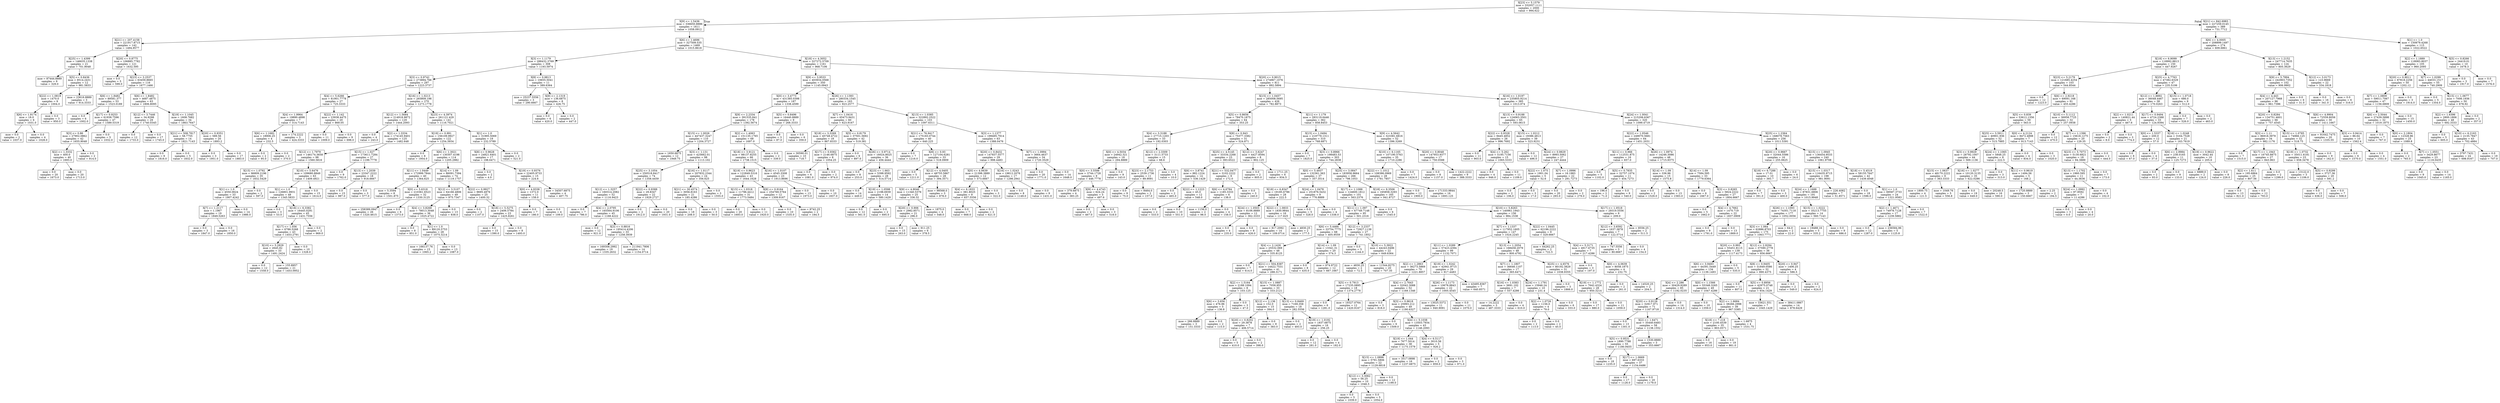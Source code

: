 digraph Tree {
node [shape=box] ;
0 [label="X[23] <= 5.1579\nmse = 332057.1111\nsamples = 2000\nvalue = 994.622"] ;
1 [label="X[9] <= 1.5436\nmse = 336650.8886\nsamples = 1611\nvalue = 1058.0912"] ;
0 -> 1 [labeldistance=2.5, labelangle=45, headlabel="True"] ;
2 [label="X[21] <= 207.4158\nmse = 221917.8715\nsamples = 142\nvalue = 1494.9577"] ;
1 -> 2 ;
3 [label="X[25] <= 1.4399\nmse = 146635.1338\nsamples = 21\nvalue = 701.9048"] ;
2 -> 3 ;
4 [label="mse = 87444.8889\nsamples = 9\nvalue = 329.0"] ;
3 -> 4 ;
5 [label="X[5] <= 0.8436\nmse = 8514.2431\nsamples = 12\nvalue = 981.5833"] ;
3 -> 5 ;
6 [label="X[22] <= 1.0819\nmse = 1470.0\nsamples = 9\nvalue = 1004.0"] ;
5 -> 6 ;
7 [label="X[6] <= 1.9174\nmse = 18.0\nsamples = 6\nvalue = 1031.0"] ;
6 -> 7 ;
8 [label="mse = 0.0\nsamples = 2\nvalue = 1037.0"] ;
7 -> 8 ;
9 [label="mse = 0.0\nsamples = 4\nvalue = 1028.0"] ;
7 -> 9 ;
10 [label="mse = 0.0\nsamples = 3\nvalue = 950.0"] ;
6 -> 10 ;
11 [label="mse = 23616.8889\nsamples = 3\nvalue = 914.3333"] ;
5 -> 11 ;
12 [label="X[20] <= 0.8775\nmse = 106885.7782\nsamples = 121\nvalue = 1632.595"] ;
2 -> 12 ;
13 [label="mse = 0.0\nsamples = 5\nvalue = 599.0"] ;
12 -> 13 ;
14 [label="X[23] <= 3.2537\nmse = 63459.8665\nsamples = 116\nvalue = 1677.1466"] ;
12 -> 14 ;
15 [label="X[6] <= 1.8482\nmse = 89581.377\nsamples = 53\nvalue = 1523.0189"] ;
14 -> 15 ;
16 [label="mse = 0.0\nsamples = 6\nvalue = 1002.0"] ;
15 -> 16 ;
17 [label="X[17] <= 0.9253\nmse = 61938.7596\nsamples = 47\nvalue = 1589.5319"] ;
15 -> 17 ;
18 [label="X[3] <= 0.86\nmse = 27902.0862\nsamples = 42\nvalue = 1655.9048"] ;
17 -> 18 ;
19 [label="X[2] <= 1.3332\nmse = 400.0\nsamples = 40\nvalue = 1693.0"] ;
18 -> 19 ;
20 [label="mse = 0.0\nsamples = 20\nvalue = 1673.0"] ;
19 -> 20 ;
21 [label="mse = 0.0\nsamples = 20\nvalue = 1713.0"] ;
19 -> 21 ;
22 [label="mse = 0.0\nsamples = 2\nvalue = 914.0"] ;
18 -> 22 ;
23 [label="mse = 0.0\nsamples = 5\nvalue = 1032.0"] ;
17 -> 23 ;
24 [label="X[6] <= 1.8482\nmse = 4687.4875\nsamples = 63\nvalue = 1806.8095"] ;
14 -> 24 ;
25 [label="X[12] <= 3.7446\nmse = 34.9298\nsamples = 29\nvalue = 1740.0345"] ;
24 -> 25 ;
26 [label="mse = 0.0\nsamples = 12\nvalue = 1733.0"] ;
25 -> 26 ;
27 [label="mse = 0.0\nsamples = 17\nvalue = 1745.0"] ;
25 -> 27 ;
28 [label="X[19] <= 1.1045\nmse = 1608.7682\nsamples = 34\nvalue = 1863.7647"] ;
24 -> 28 ;
29 [label="X[21] <= 508.7817\nmse = 58.7755\nsamples = 14\nvalue = 1821.7143"] ;
28 -> 29 ;
30 [label="mse = 0.0\nsamples = 9\nvalue = 1816.0"] ;
29 -> 30 ;
31 [label="mse = 0.0\nsamples = 5\nvalue = 1832.0"] ;
29 -> 31 ;
32 [label="X[20] <= 0.9351\nmse = 589.56\nsamples = 20\nvalue = 1893.2"] ;
28 -> 32 ;
33 [label="mse = 0.0\nsamples = 3\nvalue = 1951.0"] ;
32 -> 33 ;
34 [label="mse = 0.0\nsamples = 17\nvalue = 1883.0"] ;
32 -> 34 ;
35 [label="X[6] <= 1.4696\nmse = 327509.535\nsamples = 1469\nvalue = 1015.8618"] ;
1 -> 35 ;
36 [label="X[3] <= 1.1179\nmse = 288432.3769\nsamples = 308\nvalue = 1193.5974"] ;
35 -> 36 ;
37 [label="X[3] <= 0.9742\nmse = 273894.766\nsamples = 297\nvalue = 1223.3737"] ;
36 -> 37 ;
38 [label="X[4] <= 5.6266\nmse = 81901.7778\nsamples = 27\nvalue = 725.3333"] ;
37 -> 38 ;
39 [label="X[4] <= 1.9964\nmse = 19890.4898\nsamples = 7\nvalue = 314.7143"] ;
38 -> 39 ;
40 [label="X[6] <= 1.1682\nmse = 18906.25\nsamples = 4\nvalue = 232.5"] ;
39 -> 40 ;
41 [label="mse = 0.0\nsamples = 2\nvalue = 95.0"] ;
40 -> 41 ;
42 [label="mse = 0.0\nsamples = 2\nvalue = 370.0"] ;
40 -> 42 ;
43 [label="mse = 174.2222\nsamples = 3\nvalue = 424.3333"] ;
39 -> 43 ;
44 [label="X[22] <= 1.142\nmse = 23938.4475\nsamples = 20\nvalue = 869.05"] ;
38 -> 44 ;
45 [label="mse = 0.0\nsamples = 11\nvalue = 1009.0"] ;
44 -> 45 ;
46 [label="mse = 0.0\nsamples = 9\nvalue = 698.0"] ;
44 -> 46 ;
47 [label="X[16] <= 1.0213\nmse = 265809.198\nsamples = 270\nvalue = 1273.1778"] ;
37 -> 47 ;
48 [label="X[12] <= 1.5684\nmse = 214918.9872\nsamples = 129\nvalue = 1444.2093"] ;
47 -> 48 ;
49 [label="mse = 0.0\nsamples = 4\nvalue = 243.0"] ;
48 -> 49 ;
50 [label="X[2] <= 1.3334\nmse = 174145.9401\nsamples = 125\nvalue = 1482.648"] ;
48 -> 50 ;
51 [label="X[12] <= 1.7979\nmse = 146174.3658\nsamples = 98\nvalue = 1560.5816"] ;
50 -> 51 ;
52 [label="X[15] <= 1.0792\nmse = 96809.2196\nsamples = 35\nvalue = 1832.5429"] ;
51 -> 52 ;
53 [label="X[1] <= 1.0\nmse = 4550.0624\nsamples = 33\nvalue = 1907.4242"] ;
52 -> 53 ;
54 [label="X[7] <= 1.2117\nmse = 1.1967\nsamples = 19\nvalue = 1849.5263"] ;
53 -> 54 ;
55 [label="mse = 0.0\nsamples = 3\nvalue = 1847.0"] ;
54 -> 55 ;
56 [label="mse = 0.0\nsamples = 16\nvalue = 1850.0"] ;
54 -> 56 ;
57 [label="mse = 0.0\nsamples = 14\nvalue = 1986.0"] ;
53 -> 57 ;
58 [label="mse = 0.0\nsamples = 2\nvalue = 597.0"] ;
52 -> 58 ;
59 [label="X[10] <= 5.6476\nmse = 109680.8849\nsamples = 63\nvalue = 1409.4921"] ;
51 -> 59 ;
60 [label="X[1] <= 1.0\nmse = 126801.9931\nsamples = 48\nvalue = 1345.5833"] ;
59 -> 60 ;
61 [label="mse = 0.0\nsamples = 3\nvalue = 53.0"] ;
60 -> 61 ;
62 [label="X[18] <= 6.3382\nmse = 16445.0291\nsamples = 45\nvalue = 1431.7556"] ;
60 -> 62 ;
63 [label="X[17] <= 1.056\nmse = 6786.5268\nsamples = 43\nvalue = 1453.2791"] ;
62 -> 63 ;
64 [label="X[10] <= 5.2829\nmse = 2645.82\nsamples = 33\nvalue = 1491.2424"] ;
63 -> 64 ;
65 [label="mse = 0.0\nsamples = 12\nvalue = 1558.0"] ;
64 -> 65 ;
66 [label="mse = 155.8957\nsamples = 21\nvalue = 1453.0952"] ;
64 -> 66 ;
67 [label="mse = 0.0\nsamples = 10\nvalue = 1328.0"] ;
63 -> 67 ;
68 [label="mse = 0.0\nsamples = 2\nvalue = 969.0"] ;
62 -> 68 ;
69 [label="mse = 0.0\nsamples = 15\nvalue = 1614.0"] ;
59 -> 69 ;
70 [label="X[15] <= 1.027\nmse = 173611.7284\nsamples = 27\nvalue = 1199.7778"] ;
50 -> 70 ;
71 [label="mse = 0.0\nsamples = 9\nvalue = 1762.0"] ;
70 -> 71 ;
72 [label="X[13] <= 1.2039\nmse = 23347.2222\nsamples = 18\nvalue = 918.6667"] ;
70 -> 72 ;
73 [label="mse = 0.0\nsamples = 15\nvalue = 987.0"] ;
72 -> 73 ;
74 [label="mse = 0.0\nsamples = 3\nvalue = 577.0"] ;
72 -> 74 ;
75 [label="X[23] <= 4.3974\nmse = 261121.429\nsamples = 141\nvalue = 1116.7021"] ;
47 -> 75 ;
76 [label="X[19] <= 0.991\nmse = 156109.9927\nsamples = 122\nvalue = 1254.3934"] ;
75 -> 76 ;
77 [label="mse = 0.0\nsamples = 8\nvalue = 1954.0"] ;
76 -> 77 ;
78 [label="X[6] <= 1.3021\nmse = 130307.4198\nsamples = 114\nvalue = 1205.2982"] ;
76 -> 78 ;
79 [label="X[11] <= 1.0449\nmse = 172999.7844\nsamples = 40\nvalue = 1364.625"] ;
78 -> 79 ;
80 [label="mse = 5.3594\nsamples = 8\nvalue = 1501.875"] ;
79 -> 80 ;
81 [label="X[0] <= 5.6318\nmse = 210361.6523\nsamples = 32\nvalue = 1330.3125"] ;
79 -> 81 ;
82 [label="mse = 258389.0947\nsamples = 26\nvalue = 1320.4615"] ;
81 -> 82 ;
83 [label="mse = 0.0\nsamples = 6\nvalue = 1373.0"] ;
81 -> 83 ;
84 [label="X[14] <= 1.09\nmse = 86091.7394\nsamples = 74\nvalue = 1119.1757"] ;
78 -> 84 ;
85 [label="X[12] <= 3.5107\nmse = 64166.4806\nsamples = 49\nvalue = 975.7347"] ;
84 -> 85 ;
86 [label="X[4] <= 3.8268\nmse = 78013.3048\nsamples = 36\nvalue = 1025.4722"] ;
85 -> 86 ;
87 [label="mse = 0.0\nsamples = 8\nvalue = 851.0"] ;
86 -> 87 ;
88 [label="X[1] <= 1.0\nmse = 89120.5753\nsamples = 28\nvalue = 1075.3214"] ;
86 -> 88 ;
89 [label="mse = 166137.76\nsamples = 15\nvalue = 1065.2"] ;
88 -> 89 ;
90 [label="mse = 0.0\nsamples = 13\nvalue = 1087.0"] ;
88 -> 90 ;
91 [label="mse = 0.0\nsamples = 13\nvalue = 838.0"] ;
85 -> 91 ;
92 [label="X[22] <= 0.9927\nmse = 9695.4976\nsamples = 25\nvalue = 1400.32"] ;
84 -> 92 ;
93 [label="mse = 0.0\nsamples = 2\nvalue = 1107.0"] ;
92 -> 93 ;
94 [label="X[18] <= 5.5275\nmse = 2406.5784\nsamples = 23\nvalue = 1425.8261"] ;
92 -> 94 ;
95 [label="mse = 0.0\nsamples = 15\nvalue = 1390.0"] ;
94 -> 95 ;
96 [label="mse = 0.0\nsamples = 8\nvalue = 1493.0"] ;
94 -> 96 ;
97 [label="X[1] <= 1.0\nmse = 31995.5069\nsamples = 19\nvalue = 232.5789"] ;
75 -> 97 ;
98 [label="X[8] <= 0.9628\nmse = 24821.6401\nsamples = 17\nvalue = 198.6471"] ;
97 -> 98 ;
99 [label="mse = 0.0\nsamples = 2\nvalue = 4.0"] ;
98 -> 99 ;
100 [label="X[19] <= 0.9376\nmse = 22405.9733\nsamples = 15\nvalue = 224.6"] ;
98 -> 100 ;
101 [label="X[0] <= 4.9338\nmse = 1372.0\nsamples = 11\nvalue = 158.0"] ;
100 -> 101 ;
102 [label="mse = 0.0\nsamples = 7\nvalue = 186.0"] ;
101 -> 102 ;
103 [label="mse = 0.0\nsamples = 4\nvalue = 109.0"] ;
101 -> 103 ;
104 [label="mse = 34507.6875\nsamples = 4\nvalue = 407.75"] ;
100 -> 104 ;
105 [label="mse = 0.0\nsamples = 2\nvalue = 521.0"] ;
97 -> 105 ;
106 [label="X[8] <= 0.9813\nmse = 10655.5041\nsamples = 11\nvalue = 389.6364"] ;
36 -> 106 ;
107 [label="mse = 25237.5556\nsamples = 3\nvalue = 290.6667"] ;
106 -> 107 ;
108 [label="X[9] <= 2.1319\nmse = 136.6875\nsamples = 8\nvalue = 426.75"] ;
106 -> 108 ;
109 [label="mse = 0.0\nsamples = 6\nvalue = 420.0"] ;
108 -> 109 ;
110 [label="mse = 0.0\nsamples = 2\nvalue = 447.0"] ;
108 -> 110 ;
111 [label="X[18] <= 4.3052\nmse = 327272.5709\nsamples = 1161\nvalue = 968.7106"] ;
35 -> 111 ;
112 [label="X[9] <= 3.9533\nmse = 403934.0568\nsamples = 350\nvalue = 1145.0943"] ;
111 -> 112 ;
113 [label="X[0] <= 3.4773\nmse = 431385.0398\nsamples = 187\nvalue = 1338.4599"] ;
112 -> 113 ;
114 [label="X[9] <= 2.2334\nmse = 391535.841\nsamples = 178\nvalue = 1392.5674"] ;
113 -> 114 ;
115 [label="X[15] <= 1.0026\nmse = 447437.3247\nsamples = 110\nvalue = 1204.3727"] ;
114 -> 115 ;
116 [label="mse = 1650.6875\nsamples = 12\nvalue = 1949.75"] ;
115 -> 116 ;
117 [label="X[3] <= 1.131\nmse = 425662.01\nsamples = 98\nvalue = 1113.102"] ;
115 -> 117 ;
118 [label="X[25] <= 3.1054\nmse = 250518.8417\nsamples = 74\nvalue = 1358.4459"] ;
117 -> 118 ;
119 [label="X[12] <= 1.3257\nmse = 160314.2082\nsamples = 52\nvalue = 1116.9423"] ;
118 -> 119 ;
120 [label="mse = 0.0\nsamples = 7\nvalue = 786.0"] ;
119 -> 120 ;
121 [label="X[4] <= 2.0795\nmse = 165564.9106\nsamples = 45\nvalue = 1168.4222"] ;
119 -> 121 ;
122 [label="mse = 0.0\nsamples = 12\nvalue = 921.0"] ;
121 -> 122 ;
123 [label="X[3] <= 0.8816\nmse = 195414.4206\nsamples = 33\nvalue = 1258.3939"] ;
121 -> 123 ;
124 [label="mse = 169308.2992\nsamples = 19\nvalue = 1335.2632"] ;
123 -> 124 ;
125 [label="mse = 211941.7806\nsamples = 14\nvalue = 1154.0714"] ;
123 -> 125 ;
126 [label="X[22] <= 0.9388\nmse = 29.8347\nsamples = 22\nvalue = 1929.2727"] ;
118 -> 126 ;
127 [label="mse = 0.0\nsamples = 2\nvalue = 1912.0"] ;
126 -> 127 ;
128 [label="mse = 0.0\nsamples = 20\nvalue = 1931.0"] ;
126 -> 128 ;
129 [label="X[16] <= 1.0117\nmse = 207832.2344\nsamples = 24\nvalue = 356.625"] ;
117 -> 129 ;
130 [label="X[21] <= 30.4574\nmse = 3056.8163\nsamples = 21\nvalue = 185.4286"] ;
129 -> 130 ;
131 [label="mse = 0.0\nsamples = 18\nvalue = 208.0"] ;
130 -> 131 ;
132 [label="mse = 0.0\nsamples = 3\nvalue = 50.0"] ;
130 -> 132 ;
133 [label="mse = 0.0\nsamples = 3\nvalue = 1555.0"] ;
129 -> 133 ;
134 [label="X[2] <= 1.4063\nmse = 151135.1765\nsamples = 68\nvalue = 1697.0"] ;
114 -> 134 ;
135 [label="X[18] <= 3.9121\nmse = 98137.8255\nsamples = 66\nvalue = 1738.1515"] ;
134 -> 135 ;
136 [label="X[19] <= 0.9623\nmse = 122849.5316\nsamples = 43\nvalue = 1644.1628"] ;
135 -> 136 ;
137 [label="X[15] <= 1.0318\nmse = 11796.4412\nsamples = 31\nvalue = 1773.5484"] ;
136 -> 137 ;
138 [label="mse = 0.0\nsamples = 20\nvalue = 1693.0"] ;
137 -> 138 ;
139 [label="mse = 0.0\nsamples = 11\nvalue = 1920.0"] ;
137 -> 139 ;
140 [label="X[8] <= 0.9164\nmse = 254769.5764\nsamples = 12\nvalue = 1309.9167"] ;
136 -> 140 ;
141 [label="mse = 0.0\nsamples = 10\nvalue = 1535.0"] ;
140 -> 141 ;
142 [label="mse = 8742.25\nsamples = 2\nvalue = 184.5"] ;
140 -> 142 ;
143 [label="X[16] <= 1.0107\nmse = 4545.3308\nsamples = 23\nvalue = 1913.8696"] ;
135 -> 143 ;
144 [label="mse = 0.0\nsamples = 13\nvalue = 1973.0"] ;
143 -> 144 ;
145 [label="mse = 0.0\nsamples = 10\nvalue = 1837.0"] ;
143 -> 145 ;
146 [label="mse = 0.0\nsamples = 2\nvalue = 339.0"] ;
134 -> 146 ;
147 [label="X[5] <= 0.8496\nmse = 16440.8889\nsamples = 9\nvalue = 268.3333"] ;
113 -> 147 ;
148 [label="mse = 0.0\nsamples = 3\nvalue = 87.0"] ;
147 -> 148 ;
149 [label="mse = 0.0\nsamples = 6\nvalue = 359.0"] ;
147 -> 149 ;
150 [label="X[26] <= 1.1393\nmse = 280334.1545\nsamples = 163\nvalue = 923.2577"] ;
112 -> 150 ;
151 [label="X[7] <= 1.0416\nmse = 65473.9431\nsamples = 60\nvalue = 623.9167"] ;
150 -> 151 ;
152 [label="X[18] <= 3.3269\nmse = 45749.4722\nsamples = 18\nvalue = 867.8333"] ;
151 -> 152 ;
153 [label="mse = 30590.01\nsamples = 10\nvalue = 718.7"] ;
152 -> 153 ;
154 [label="X[17] <= 0.9362\nmse = 2146.6875\nsamples = 8\nvalue = 1054.25"] ;
152 -> 154 ;
155 [label="mse = 0.0\nsamples = 6\nvalue = 1081.0"] ;
154 -> 155 ;
156 [label="mse = 0.0\nsamples = 2\nvalue = 974.0"] ;
154 -> 156 ;
157 [label="X[5] <= 0.8179\nmse = 37501.5692\nsamples = 42\nvalue = 519.381"] ;
151 -> 157 ;
158 [label="mse = 0.0\nsamples = 6\nvalue = 897.0"] ;
157 -> 158 ;
159 [label="X[26] <= 0.9714\nmse = 16024.8025\nsamples = 36\nvalue = 456.4444"] ;
157 -> 159 ;
160 [label="mse = 0.0\nsamples = 8\nvalue = 253.0"] ;
159 -> 160 ;
161 [label="X[23] <= 1.663\nmse = 5398.9592\nsamples = 28\nvalue = 514.5714"] ;
159 -> 161 ;
162 [label="mse = 0.0\nsamples = 14\nvalue = 449.0"] ;
161 -> 162 ;
163 [label="X[19] <= 1.0598\nmse = 2198.6939\nsamples = 14\nvalue = 580.1429"] ;
161 -> 163 ;
164 [label="mse = 0.0\nsamples = 12\nvalue = 561.0"] ;
163 -> 164 ;
165 [label="mse = 0.0\nsamples = 2\nvalue = 695.0"] ;
163 -> 165 ;
166 [label="X[13] <= 1.0385\nmse = 322892.2522\nsamples = 103\nvalue = 1097.6311"] ;
150 -> 166 ;
167 [label="X[21] <= 76.9417\nmse = 175183.0744\nsamples = 40\nvalue = 640.225"] ;
166 -> 167 ;
168 [label="mse = 0.0\nsamples = 7\nvalue = 1216.0"] ;
167 -> 168 ;
169 [label="X[8] <= 0.93\nmse = 127104.6281\nsamples = 33\nvalue = 518.0909"] ;
167 -> 169 ;
170 [label="mse = 0.0\nsamples = 5\nvalue = 1211.0"] ;
169 -> 170 ;
171 [label="X[12] <= 4.0405\nmse = 48755.5867\nsamples = 28\nvalue = 394.3571"] ;
169 -> 171 ;
172 [label="X[9] <= 4.9046\nmse = 11340.5376\nsamples = 25\nvalue = 336.32"] ;
171 -> 172 ;
173 [label="X[20] <= 0.906\nmse = 2982.8571\nsamples = 21\nvalue = 296.0"] ;
172 -> 173 ;
174 [label="mse = 0.0\nsamples = 15\nvalue = 263.0"] ;
173 -> 174 ;
175 [label="mse = 911.25\nsamples = 6\nvalue = 378.5"] ;
173 -> 175 ;
176 [label="mse = 1875.0\nsamples = 4\nvalue = 548.0"] ;
172 -> 176 ;
177 [label="mse = 98568.0\nsamples = 3\nvalue = 878.0"] ;
171 -> 177 ;
178 [label="X[3] <= 1.1377\nmse = 199495.7914\nsamples = 63\nvalue = 1388.0476"] ;
166 -> 178 ;
179 [label="X[20] <= 0.8432\nmse = 147837.5577\nsamples = 29\nvalue = 998.4483"] ;
178 -> 179 ;
180 [label="X[0] <= 4.0639\nmse = 21398.3889\nsamples = 12\nvalue = 573.6667"] ;
179 -> 180 ;
181 [label="X[4] <= 6.1833\nmse = 381.8025\nsamples = 9\nvalue = 657.5556"] ;
180 -> 181 ;
182 [label="mse = 0.0\nsamples = 7\nvalue = 668.0"] ;
181 -> 182 ;
183 [label="mse = 0.0\nsamples = 2\nvalue = 621.0"] ;
181 -> 183 ;
184 [label="mse = 0.0\nsamples = 3\nvalue = 322.0"] ;
180 -> 184 ;
185 [label="X[16] <= 1.0243\nmse = 19812.2076\nsamples = 17\nvalue = 1298.2941"] ;
179 -> 185 ;
186 [label="mse = 0.0\nsamples = 8\nvalue = 1149.0"] ;
185 -> 186 ;
187 [label="mse = 0.0\nsamples = 9\nvalue = 1431.0"] ;
185 -> 187 ;
188 [label="X[7] <= 1.0994\nmse = 3664.4637\nsamples = 34\nvalue = 1720.3529"] ;
178 -> 188 ;
189 [label="mse = 0.0\nsamples = 20\nvalue = 1771.0"] ;
188 -> 189 ;
190 [label="mse = 0.0\nsamples = 14\nvalue = 1648.0"] ;
188 -> 190 ;
191 [label="X[20] <= 0.9015\nmse = 274967.1076\nsamples = 811\nvalue = 892.5894"] ;
111 -> 191 ;
192 [label="X[15] <= 1.0457\nmse = 285008.5695\nsamples = 426\nvalue = 782.8873"] ;
191 -> 192 ;
193 [label="X[5] <= 0.8656\nmse = 78470.1875\nsamples = 64\nvalue = 353.25"] ;
192 -> 193 ;
194 [label="X[4] <= 3.3188\nmse = 27715.1203\nsamples = 33\nvalue = 192.0303"] ;
193 -> 194 ;
195 [label="X[0] <= 4.5034\nmse = 24942.321\nsamples = 18\nvalue = 294.8889"] ;
194 -> 195 ;
196 [label="X[0] <= 3.5598\nmse = 3744.1728\nsamples = 9\nvalue = 446.7778"] ;
195 -> 196 ;
197 [label="mse = 379.6875\nsamples = 4\nvalue = 383.25"] ;
196 -> 197 ;
198 [label="X[9] <= 4.4743\nmse = 624.24\nsamples = 5\nvalue = 497.6"] ;
196 -> 198 ;
199 [label="mse = 0.0\nsamples = 2\nvalue = 467.0"] ;
198 -> 199 ;
200 [label="mse = 0.0\nsamples = 3\nvalue = 518.0"] ;
198 -> 200 ;
201 [label="mse = 0.0\nsamples = 9\nvalue = 143.0"] ;
195 -> 201 ;
202 [label="X[12] <= 2.3309\nmse = 3111.5733\nsamples = 15\nvalue = 68.6"] ;
194 -> 202 ;
203 [label="X[23] <= 2.1753\nmse = 2539.1736\nsamples = 11\nvalue = 89.9091"] ;
202 -> 203 ;
204 [label="mse = 0.0\nsamples = 9\nvalue = 75.0"] ;
203 -> 204 ;
205 [label="mse = 8464.0\nsamples = 2\nvalue = 157.0"] ;
203 -> 205 ;
206 [label="mse = 3.0\nsamples = 4\nvalue = 10.0"] ;
202 -> 206 ;
207 [label="X[8] <= 0.943\nmse = 75377.3382\nsamples = 31\nvalue = 524.871"] ;
193 -> 207 ;
208 [label="X[25] <= 4.5145\nmse = 33334.2268\nsamples = 23\nvalue = 393.6522"] ;
207 -> 208 ;
209 [label="X[6] <= 3.8741\nmse = 882.1224\nsamples = 14\nvalue = 536.1429"] ;
208 -> 209 ;
210 [label="mse = 0.0\nsamples = 2\nvalue = 465.0"] ;
209 -> 210 ;
211 [label="X[22] <= 1.1223\nmse = 45.0\nsamples = 12\nvalue = 548.0"] ;
209 -> 211 ;
212 [label="mse = 0.0\nsamples = 2\nvalue = 533.0"] ;
211 -> 212 ;
213 [label="mse = 0.0\nsamples = 10\nvalue = 551.0"] ;
211 -> 213 ;
214 [label="X[21] <= 532.0477\nmse = 3102.2222\nsamples = 9\nvalue = 172.0"] ;
208 -> 214 ;
215 [label="X[6] <= 4.6784\nmse = 1185.3333\nsamples = 6\nvalue = 138.0"] ;
214 -> 215 ;
216 [label="mse = 1156.0\nsamples = 2\nvalue = 98.0"] ;
215 -> 216 ;
217 [label="mse = 0.0\nsamples = 4\nvalue = 158.0"] ;
215 -> 217 ;
218 [label="mse = 0.0\nsamples = 3\nvalue = 240.0"] ;
214 -> 218 ;
219 [label="X[12] <= 3.6247\nmse = 4427.8594\nsamples = 8\nvalue = 902.125"] ;
207 -> 219 ;
220 [label="mse = 0.0\nsamples = 2\nvalue = 805.0"] ;
219 -> 220 ;
221 [label="mse = 1711.25\nsamples = 6\nvalue = 934.5"] ;
219 -> 221 ;
222 [label="X[11] <= 1.179\nmse = 283119.6446\nsamples = 362\nvalue = 858.8453"] ;
192 -> 222 ;
223 [label="X[15] <= 1.0494\nmse = 219779.1311\nsamples = 310\nvalue = 768.6871"] ;
222 -> 223 ;
224 [label="mse = 0.0\nsamples = 7\nvalue = 1825.0"] ;
223 -> 224 ;
225 [label="X[3] <= 0.8966\nmse = 198483.53\nsamples = 303\nvalue = 744.2838"] ;
223 -> 225 ;
226 [label="X[0] <= 5.4937\nmse = 132361.363\nsamples = 37\nvalue = 357.3514"] ;
225 -> 226 ;
227 [label="X[18] <= 6.8347\nmse = 19185.6786\nsamples = 28\nvalue = 222.5"] ;
226 -> 227 ;
228 [label="X[24] <= 1.0503\nmse = 8106.8889\nsamples = 12\nvalue = 362.3333"] ;
227 -> 228 ;
229 [label="mse = 0.0\nsamples = 4\nvalue = 235.0"] ;
228 -> 229 ;
230 [label="mse = 0.0\nsamples = 8\nvalue = 426.0"] ;
228 -> 230 ;
231 [label="X[22] <= 1.0833\nmse = 1830.9844\nsamples = 16\nvalue = 117.625"] ;
227 -> 231 ;
232 [label="mse = 817.2092\nsamples = 14\nvalue = 109.0714"] ;
231 -> 232 ;
233 [label="mse = 4830.25\nsamples = 2\nvalue = 177.5"] ;
231 -> 233 ;
234 [label="X[24] <= 1.0478\nmse = 251876.5432\nsamples = 9\nvalue = 776.8889"] ;
226 -> 234 ;
235 [label="mse = 0.0\nsamples = 5\nvalue = 328.0"] ;
234 -> 235 ;
236 [label="mse = 0.0\nsamples = 4\nvalue = 1338.0"] ;
234 -> 236 ;
237 [label="X[25] <= 3.0847\nmse = 183958.9664\nsamples = 266\nvalue = 798.1053"] ;
225 -> 237 ;
238 [label="X[17] <= 1.1088\nmse = 124600.1812\nsamples = 101\nvalue = 563.2376"] ;
237 -> 238 ;
239 [label="X[11] <= 1.097\nmse = 67749.7148\nsamples = 95\nvalue = 501.2316"] ;
238 -> 239 ;
240 [label="X[6] <= 5.4466\nmse = 33754.7775\nsamples = 68\nvalue = 405.9559"] ;
239 -> 240 ;
241 [label="X[4] <= 2.1426\nmse = 25532.069\nsamples = 48\nvalue = 335.8125"] ;
240 -> 241 ;
242 [label="mse = 0.0\nsamples = 7\nvalue = 614.0"] ;
241 -> 242 ;
243 [label="X[21] <= 504.8387\nmse = 14422.7531\nsamples = 41\nvalue = 288.3171"] ;
241 -> 243 ;
244 [label="X[2] <= 1.5164\nmse = 2188.1094\nsamples = 8\nvalue = 103.125"] ;
243 -> 244 ;
245 [label="X[6] <= 3.656\nmse = 476.96\nsamples = 5\nvalue = 136.8"] ;
244 -> 245 ;
246 [label="mse = 266.8889\nsamples = 3\nvalue = 151.3333"] ;
245 -> 246 ;
247 [label="mse = 0.0\nsamples = 2\nvalue = 115.0"] ;
245 -> 247 ;
248 [label="mse = 0.0\nsamples = 3\nvalue = 47.0"] ;
244 -> 248 ;
249 [label="X[15] <= 1.0887\nmse = 7058.955\nsamples = 33\nvalue = 333.2121"] ;
243 -> 249 ;
250 [label="X[12] <= 2.136\nmse = 152.0\nsamples = 15\nvalue = 394.0"] ;
249 -> 250 ;
251 [label="X[20] <= 0.8202\nmse = 29.3878\nsamples = 7\nvalue = 406.5714"] ;
250 -> 251 ;
252 [label="mse = 0.0\nsamples = 5\nvalue = 410.0"] ;
251 -> 252 ;
253 [label="mse = 0.0\nsamples = 2\nvalue = 398.0"] ;
251 -> 253 ;
254 [label="mse = 0.0\nsamples = 8\nvalue = 383.0"] ;
250 -> 254 ;
255 [label="X[13] <= 0.8469\nmse = 7169.358\nsamples = 18\nvalue = 282.5556"] ;
249 -> 255 ;
256 [label="mse = 0.0\nsamples = 2\nvalue = 493.0"] ;
255 -> 256 ;
257 [label="X[19] <= 1.0192\nmse = 1837.6875\nsamples = 16\nvalue = 256.25"] ;
255 -> 257 ;
258 [label="mse = 0.0\nsamples = 12\nvalue = 281.0"] ;
257 -> 258 ;
259 [label="mse = 0.0\nsamples = 4\nvalue = 182.0"] ;
257 -> 259 ;
260 [label="X[14] <= 1.09\nmse = 13341.31\nsamples = 20\nvalue = 574.3"] ;
240 -> 260 ;
261 [label="mse = 0.0\nsamples = 8\nvalue = 435.0"] ;
260 -> 261 ;
262 [label="mse = 674.9722\nsamples = 12\nvalue = 667.1667"] ;
260 -> 262 ;
263 [label="X[12] <= 3.2337\nmse = 72927.1139\nsamples = 27\nvalue = 741.1852"] ;
239 -> 263 ;
264 [label="mse = 0.0\nsamples = 5\nvalue = 1144.0"] ;
263 -> 264 ;
265 [label="X[10] <= 5.3922\nmse = 44243.0496\nsamples = 22\nvalue = 649.6364"] ;
263 -> 265 ;
266 [label="mse = 4830.25\nsamples = 2\nvalue = 72.5"] ;
265 -> 266 ;
267 [label="mse = 11544.8275\nsamples = 20\nvalue = 707.35"] ;
265 -> 267 ;
268 [label="mse = 0.0\nsamples = 6\nvalue = 1545.0"] ;
238 -> 268 ;
269 [label="X[18] <= 9.3506\nmse = 165858.3293\nsamples = 165\nvalue = 941.8727"] ;
237 -> 269 ;
270 [label="X[10] <= 5.8263\nmse = 140961.1943\nsamples = 156\nvalue = 984.1538"] ;
269 -> 270 ;
271 [label="X[7] <= 1.1337\nmse = 117952.1605\nsamples = 147\nvalue = 1024.2245"] ;
270 -> 271 ;
272 [label="X[11] <= 1.0289\nmse = 57423.4394\nsamples = 99\nvalue = 1132.7071"] ;
271 -> 272 ;
273 [label="X[2] <= 1.2863\nmse = 36273.5869\nsamples = 70\nvalue = 1221.8857"] ;
272 -> 273 ;
274 [label="X[5] <= 0.7913\nmse = 17235.0895\nsamples = 18\nvalue = 1374.2778"] ;
273 -> 274 ;
275 [label="mse = 0.0\nsamples = 6\nvalue = 1281.0"] ;
274 -> 275 ;
276 [label="mse = 19327.0764\nsamples = 12\nvalue = 1420.9167"] ;
274 -> 276 ;
277 [label="X[4] <= 2.7643\nmse = 32042.3088\nsamples = 52\nvalue = 1169.1346"] ;
273 -> 277 ;
278 [label="mse = 0.0\nsamples = 3\nvalue = 818.0"] ;
277 -> 278 ;
279 [label="X[3] <= 0.9618\nmse = 25993.212\nsamples = 49\nvalue = 1190.6327"] ;
277 -> 279 ;
280 [label="mse = 0.0\nsamples = 6\nvalue = 1509.0"] ;
279 -> 280 ;
281 [label="X[4] <= 5.1038\nmse = 13503.7934\nsamples = 43\nvalue = 1146.2093"] ;
279 -> 281 ;
282 [label="X[19] <= 1.044\nmse = 7677.5014\nsamples = 38\nvalue = 1175.1579"] ;
281 -> 282 ;
283 [label="X[15] <= 1.0898\nmse = 5791.5806\nsamples = 22\nvalue = 1129.6818"] ;
282 -> 283 ;
284 [label="X[12] <= 3.3062\nmse = 56.25\nsamples = 10\nvalue = 1046.5"] ;
283 -> 284 ;
285 [label="mse = 0.0\nsamples = 5\nvalue = 1039.0"] ;
284 -> 285 ;
286 [label="mse = 0.0\nsamples = 5\nvalue = 1054.0"] ;
284 -> 286 ;
287 [label="mse = 0.0\nsamples = 12\nvalue = 1199.0"] ;
283 -> 287 ;
288 [label="mse = 3517.0898\nsamples = 16\nvalue = 1237.6875"] ;
282 -> 288 ;
289 [label="X[4] <= 6.5117\nmse = 3010.56\nsamples = 5\nvalue = 926.2"] ;
281 -> 289 ;
290 [label="mse = 0.0\nsamples = 2\nvalue = 859.0"] ;
289 -> 290 ;
291 [label="mse = 0.0\nsamples = 3\nvalue = 971.0"] ;
289 -> 291 ;
292 [label="X[19] <= 1.0242\nmse = 42941.9715\nsamples = 29\nvalue = 917.4483"] ;
272 -> 292 ;
293 [label="X[26] <= 1.1173\nmse = 10678.8843\nsamples = 22\nvalue = 1005.4545"] ;
292 -> 293 ;
294 [label="mse = 13025.5372\nsamples = 11\nvalue = 940.9091"] ;
293 -> 294 ;
295 [label="mse = 0.0\nsamples = 11\nvalue = 1070.0"] ;
293 -> 295 ;
296 [label="mse = 43495.8367\nsamples = 7\nvalue = 640.8571"] ;
292 -> 296 ;
297 [label="X[13] <= 1.2054\nmse = 168458.2079\nsamples = 48\nvalue = 800.4792"] ;
271 -> 297 ;
298 [label="X[7] <= 1.1807\nmse = 36646.1107\nsamples = 17\nvalue = 365.6471"] ;
297 -> 298 ;
299 [label="X[16] <= 1.0383\nmse = 3691.102\nsamples = 7\nvalue = 557.4286"] ;
298 -> 299 ;
300 [label="mse = 14.2222\nsamples = 3\nvalue = 487.3333"] ;
299 -> 300 ;
301 [label="mse = 0.0\nsamples = 4\nvalue = 610.0"] ;
299 -> 301 ;
302 [label="X[24] <= 1.1791\nmse = 15946.24\nsamples = 10\nvalue = 231.4"] ;
298 -> 302 ;
303 [label="X[2] <= 1.0726\nmse = 1156.0\nsamples = 4\nvalue = 79.0"] ;
302 -> 303 ;
304 [label="mse = 0.0\nsamples = 2\nvalue = 113.0"] ;
303 -> 304 ;
305 [label="mse = 0.0\nsamples = 2\nvalue = 45.0"] ;
303 -> 305 ;
306 [label="mse = 0.0\nsamples = 6\nvalue = 333.0"] ;
302 -> 306 ;
307 [label="X[25] <= 4.6576\nmse = 80192.3829\nsamples = 31\nvalue = 1038.9355"] ;
297 -> 307 ;
308 [label="mse = 0.0\nsamples = 3\nvalue = 1866.0"] ;
307 -> 308 ;
309 [label="X[19] <= 1.1772\nmse = 7642.4324\nsamples = 28\nvalue = 950.3214"] ;
307 -> 309 ;
310 [label="mse = 0.0\nsamples = 17\nvalue = 880.0"] ;
309 -> 310 ;
311 [label="mse = 0.0\nsamples = 11\nvalue = 1059.0"] ;
309 -> 311 ;
312 [label="X[22] <= 1.0445\nmse = 62196.2222\nsamples = 9\nvalue = 329.6667"] ;
270 -> 312 ;
313 [label="mse = 64262.25\nsamples = 2\nvalue = 722.5"] ;
312 -> 313 ;
314 [label="X[4] <= 5.3171\nmse = 4917.6735\nsamples = 7\nvalue = 217.4286"] ;
312 -> 314 ;
315 [label="mse = 0.0\nsamples = 3\nvalue = 197.0"] ;
314 -> 315 ;
316 [label="X[0] <= 4.0639\nmse = 8058.1875\nsamples = 4\nvalue = 232.75"] ;
314 -> 316 ;
317 [label="mse = 0.0\nsamples = 2\nvalue = 261.0"] ;
316 -> 317 ;
318 [label="mse = 14520.25\nsamples = 2\nvalue = 204.5"] ;
316 -> 318 ;
319 [label="X[17] <= 1.0518\nmse = 29319.5556\nsamples = 9\nvalue = 209.0"] ;
269 -> 319 ;
320 [label="X[12] <= 3.6592\nmse = 1637.3878\nsamples = 7\nvalue = 122.5714"] ;
319 -> 320 ;
321 [label="mse = 747.5556\nsamples = 3\nvalue = 80.6667"] ;
320 -> 321 ;
322 [label="mse = 0.0\nsamples = 4\nvalue = 154.0"] ;
320 -> 322 ;
323 [label="mse = 8556.25\nsamples = 2\nvalue = 511.5"] ;
319 -> 323 ;
324 [label="X[9] <= 4.5642\nmse = 323381.6816\nsamples = 52\nvalue = 1396.3269"] ;
222 -> 324 ;
325 [label="X[10] <= 6.1165\nmse = 107190.5763\nsamples = 35\nvalue = 1710.2286"] ;
324 -> 325 ;
326 [label="X[22] <= 1.1012\nmse = 108386.0969\nsamples = 28\nvalue = 1781.7857"] ;
325 -> 326 ;
327 [label="mse = 0.0\nsamples = 12\nvalue = 1900.0"] ;
326 -> 327 ;
328 [label="mse = 171333.9844\nsamples = 16\nvalue = 1693.125"] ;
326 -> 328 ;
329 [label="mse = 0.0\nsamples = 7\nvalue = 1424.0"] ;
325 -> 329 ;
330 [label="X[20] <= 0.8048\nmse = 147953.9377\nsamples = 17\nvalue = 750.0588"] ;
324 -> 330 ;
331 [label="mse = 0.0\nsamples = 8\nvalue = 1157.0"] ;
330 -> 331 ;
332 [label="mse = 1422.2222\nsamples = 9\nvalue = 388.3333"] ;
330 -> 332 ;
333 [label="X[16] <= 1.0197\nmse = 235805.9214\nsamples = 385\nvalue = 1013.974"] ;
191 -> 333 ;
334 [label="X[13] <= 0.9188\nmse = 124063.3501\nsamples = 65\nvalue = 593.0615"] ;
333 -> 334 ;
335 [label="X[22] <= 0.9328\nmse = 9445.4852\nsamples = 26\nvalue = 996.7692"] ;
334 -> 335 ;
336 [label="mse = 0.0\nsamples = 11\nvalue = 903.0"] ;
335 -> 336 ;
337 [label="X[4] <= 5.262\nmse = 5195.7156\nsamples = 15\nvalue = 1065.5333"] ;
335 -> 337 ;
338 [label="mse = 0.0\nsamples = 4\nvalue = 946.0"] ;
337 -> 338 ;
339 [label="mse = 0.0\nsamples = 11\nvalue = 1109.0"] ;
337 -> 339 ;
340 [label="X[15] <= 1.0212\nmse = 19386.4813\nsamples = 39\nvalue = 323.9231"] ;
334 -> 340 ;
341 [label="mse = 0.0\nsamples = 12\nvalue = 496.0"] ;
340 -> 341 ;
342 [label="X[24] <= 0.9829\nmse = 8993.5062\nsamples = 27\nvalue = 247.4444"] ;
340 -> 342 ;
343 [label="X[22] <= 1.075\nmse = 1901.04\nsamples = 5\nvalue = 52.6"] ;
342 -> 343 ;
344 [label="mse = 0.0\nsamples = 2\nvalue = 106.0"] ;
343 -> 344 ;
345 [label="mse = 0.0\nsamples = 3\nvalue = 17.0"] ;
343 -> 345 ;
346 [label="X[7] <= 1.0996\nmse = 16.1983\nsamples = 22\nvalue = 291.7273"] ;
342 -> 346 ;
347 [label="mse = 0.0\nsamples = 20\nvalue = 293.0"] ;
346 -> 347 ;
348 [label="mse = 0.0\nsamples = 2\nvalue = 279.0"] ;
346 -> 348 ;
349 [label="X[24] <= 1.0041\nmse = 215206.6367\nsamples = 320\nvalue = 1099.4719"] ;
333 -> 349 ;
350 [label="X[22] <= 1.0546\nmse = 249070.5681\nsamples = 64\nvalue = 1451.2031"] ;
349 -> 350 ;
351 [label="X[11] <= 0.966\nmse = 112531.875\nsamples = 16\nvalue = 657.0"] ;
350 -> 351 ;
352 [label="mse = 0.0\nsamples = 5\nvalue = 1102.0"] ;
351 -> 352 ;
353 [label="X[5] <= 0.7835\nmse = 32757.1074\nsamples = 11\nvalue = 454.7273"] ;
351 -> 353 ;
354 [label="mse = 196.0\nsamples = 2\nvalue = 71.0"] ;
353 -> 354 ;
355 [label="mse = 0.0\nsamples = 9\nvalue = 540.0"] ;
353 -> 355 ;
356 [label="X[26] <= 1.0974\nmse = 14246.3086\nsamples = 48\nvalue = 1715.9375"] ;
350 -> 356 ;
357 [label="X[14] <= 1.09\nmse = 336.96\nsamples = 15\nvalue = 1575.8"] ;
356 -> 357 ;
358 [label="mse = 0.0\nsamples = 2\nvalue = 1529.0"] ;
357 -> 358 ;
359 [label="mse = 0.0\nsamples = 13\nvalue = 1583.0"] ;
357 -> 359 ;
360 [label="X[14] <= 1.09\nmse = 7584.595\nsamples = 33\nvalue = 1779.6364"] ;
356 -> 360 ;
361 [label="mse = 0.0\nsamples = 6\nvalue = 1667.0"] ;
360 -> 361 ;
362 [label="X[3] <= 0.8265\nmse = 5824.2222\nsamples = 27\nvalue = 1804.6667"] ;
360 -> 362 ;
363 [label="mse = 0.0\nsamples = 5\nvalue = 1662.0"] ;
362 -> 363 ;
364 [label="X[4] <= 4.7662\nmse = 1470.719\nsamples = 22\nvalue = 1837.0909"] ;
362 -> 364 ;
365 [label="mse = 0.0\nsamples = 9\nvalue = 1791.0"] ;
364 -> 365 ;
366 [label="mse = 0.0\nsamples = 13\nvalue = 1869.0"] ;
364 -> 366 ;
367 [label="X[25] <= 1.2364\nmse = 168079.7563\nsamples = 256\nvalue = 1011.5391"] ;
349 -> 367 ;
368 [label="X[20] <= 0.9667\nmse = 32044.5586\nsamples = 16\nvalue = 255.0625"] ;
367 -> 368 ;
369 [label="X[18] <= 6.7288\nmse = 17.01\nsamples = 10\nvalue = 393.7"] ;
368 -> 369 ;
370 [label="mse = 0.0\nsamples = 7\nvalue = 391.0"] ;
369 -> 370 ;
371 [label="mse = 0.0\nsamples = 3\nvalue = 400.0"] ;
369 -> 371 ;
372 [label="mse = 0.0\nsamples = 6\nvalue = 24.0"] ;
368 -> 372 ;
373 [label="X[15] <= 1.0945\nmse = 136454.9533\nsamples = 240\nvalue = 1061.9708"] ;
367 -> 373 ;
374 [label="X[15] <= 1.0317\nmse = 116435.9715\nsamples = 198\nvalue = 981.9091"] ;
373 -> 374 ;
375 [label="X[24] <= 1.1688\nmse = 87831.6806\nsamples = 191\nvalue = 1015.9948"] ;
374 -> 375 ;
376 [label="X[26] <= 1.1093\nmse = 74301.7118\nsamples = 177\nvalue = 1052.0056"] ;
375 -> 376 ;
377 [label="X[3] <= 1.064\nmse = 62886.8703\nsamples = 175\nvalue = 1063.7771"] ;
376 -> 377 ;
378 [label="X[20] <= 0.993\nmse = 55451.8115\nsamples = 139\nvalue = 1117.4173"] ;
377 -> 378 ;
379 [label="X[6] <= 3.9493\nmse = 44391.5449\nsamples = 134\nvalue = 1139.1493"] ;
378 -> 379 ;
380 [label="X[4] <= 2.286\nmse = 30429.9289\nsamples = 85\nvalue = 1192.0235"] ;
379 -> 380 ;
381 [label="X[20] <= 0.9128\nmse = 32917.971\nsamples = 71\nvalue = 1167.9718"] ;
380 -> 381 ;
382 [label="mse = 0.0\nsamples = 13\nvalue = 1301.0"] ;
381 -> 382 ;
383 [label="X[2] <= 1.6471\nmse = 35440.6483\nsamples = 58\nvalue = 1138.1552"] ;
381 -> 383 ;
384 [label="X[5] <= 0.9531\nmse = 1890.7788\nsamples = 55\nvalue = 1180.9455"] ;
383 -> 384 ;
385 [label="mse = 0.0\nsamples = 18\nvalue = 1235.0"] ;
384 -> 385 ;
386 [label="X[17] <= 1.0669\nmse = 697.6333\nsamples = 37\nvalue = 1154.6486"] ;
384 -> 386 ;
387 [label="mse = 0.0\nsamples = 17\nvalue = 1126.0"] ;
386 -> 387 ;
388 [label="mse = 0.0\nsamples = 20\nvalue = 1179.0"] ;
386 -> 388 ;
389 [label="mse = 1530.8889\nsamples = 3\nvalue = 353.6667"] ;
383 -> 389 ;
390 [label="mse = 0.0\nsamples = 14\nvalue = 1314.0"] ;
380 -> 390 ;
391 [label="X[0] <= 1.1566\nmse = 55348.3265\nsamples = 49\nvalue = 1047.4286"] ;
379 -> 391 ;
392 [label="mse = 0.0\nsamples = 10\nvalue = 1359.0"] ;
391 -> 392 ;
393 [label="X[2] <= 1.6684\nmse = 38266.2998\nsamples = 39\nvalue = 967.5385"] ;
391 -> 393 ;
394 [label="X[18] <= 7.218\nmse = 2100.4539\nsamples = 35\nvalue = 903.0571"] ;
393 -> 394 ;
395 [label="mse = 0.0\nsamples = 16\nvalue = 953.0"] ;
394 -> 395 ;
396 [label="mse = 0.0\nsamples = 19\nvalue = 861.0"] ;
394 -> 396 ;
397 [label="mse = 1.6875\nsamples = 4\nvalue = 1531.75"] ;
393 -> 397 ;
398 [label="mse = 0.0\nsamples = 5\nvalue = 535.0"] ;
378 -> 398 ;
399 [label="X[12] <= 2.9294\nmse = 37590.2778\nsamples = 36\nvalue = 856.6667"] ;
377 -> 399 ;
400 [label="X[8] <= 0.9405\nmse = 31849.0586\nsamples = 32\nvalue = 890.4375"] ;
399 -> 400 ;
401 [label="mse = 0.0\nsamples = 11\nvalue = 807.0"] ;
400 -> 401 ;
402 [label="X[5] <= 0.8956\nmse = 42975.0748\nsamples = 21\nvalue = 934.1429"] ;
400 -> 402 ;
403 [label="mse = 33621.551\nsamples = 7\nvalue = 1045.1429"] ;
402 -> 403 ;
404 [label="mse = 38411.0867\nsamples = 14\nvalue = 878.6429"] ;
402 -> 404 ;
405 [label="X[20] <= 0.947\nmse = 1406.25\nsamples = 4\nvalue = 586.5"] ;
399 -> 405 ;
406 [label="mse = 0.0\nsamples = 2\nvalue = 549.0"] ;
405 -> 406 ;
407 [label="mse = 0.0\nsamples = 2\nvalue = 624.0"] ;
405 -> 407 ;
408 [label="mse = 64.0\nsamples = 2\nvalue = 22.0"] ;
376 -> 408 ;
409 [label="X[15] <= 1.0222\nmse = 35213.7755\nsamples = 14\nvalue = 560.7143"] ;
375 -> 409 ;
410 [label="mse = 19488.16\nsamples = 5\nvalue = 335.2"] ;
409 -> 410 ;
411 [label="mse = 0.0\nsamples = 9\nvalue = 686.0"] ;
409 -> 411 ;
412 [label="mse = 226.4082\nsamples = 7\nvalue = 51.8571"] ;
374 -> 412 ;
413 [label="X[18] <= 5.4519\nmse = 58155.7647\nsamples = 42\nvalue = 1439.4048"] ;
373 -> 413 ;
414 [label="mse = 0.0\nsamples = 18\nvalue = 1596.0"] ;
413 -> 414 ;
415 [label="X[1] <= 1.0\nmse = 69587.3733\nsamples = 24\nvalue = 1321.9583"] ;
413 -> 415 ;
416 [label="X[2] <= 1.4671\nmse = 74978.7128\nsamples = 17\nvalue = 1239.5882"] ;
415 -> 416 ;
417 [label="mse = 0.0\nsamples = 12\nvalue = 1287.0"] ;
416 -> 417 ;
418 [label="mse = 236584.96\nsamples = 5\nvalue = 1125.8"] ;
416 -> 418 ;
419 [label="mse = 0.0\nsamples = 7\nvalue = 1522.0"] ;
415 -> 419 ;
420 [label="X[21] <= 842.6983\nmse = 227259.0145\nsamples = 389\nvalue = 731.7712"] ;
0 -> 420 [labeldistance=2.5, labelangle=-45, headlabel="False"] ;
421 [label="X[6] <= 4.0005\nmse = 208899.1497\nsamples = 274\nvalue = 609.6861"] ;
420 -> 421 ;
422 [label="X[18] <= 6.9099\nmse = 118992.8813\nsamples = 150\nvalue = 447.9267"] ;
421 -> 422 ;
423 [label="X[23] <= 5.2179\nmse = 121685.4254\nsamples = 103\nvalue = 544.8544"] ;
422 -> 423 ;
424 [label="mse = 0.0\nsamples = 12\nvalue = 1223.0"] ;
423 -> 424 ;
425 [label="X[6] <= 2.9218\nmse = 69091.168\nsamples = 91\nvalue = 455.4286"] ;
423 -> 425 ;
426 [label="X[5] <= 0.839\nmse = 53612.1356\nsamples = 59\nvalue = 563.0"] ;
425 -> 426 ;
427 [label="X[25] <= 3.5911\nmse = 40901.936\nsamples = 52\nvalue = 515.7885"] ;
426 -> 427 ;
428 [label="X[3] <= 0.9929\nmse = 28792.1007\nsamples = 44\nvalue = 569.1136"] ;
427 -> 428 ;
429 [label="X[15] <= 1.0637\nmse = 48170.2222\nsamples = 9\nvalue = 363.3333"] ;
428 -> 429 ;
430 [label="mse = 1800.75\nsamples = 4\nvalue = 121.5"] ;
429 -> 430 ;
431 [label="mse = 1049.76\nsamples = 5\nvalue = 556.8"] ;
429 -> 431 ;
432 [label="X[16] <= 1.0277\nmse = 10120.3135\nsamples = 35\nvalue = 622.0286"] ;
428 -> 432 ;
433 [label="mse = 0.0\nsamples = 19\nvalue = 649.0"] ;
432 -> 433 ;
434 [label="mse = 20248.5\nsamples = 16\nvalue = 590.0"] ;
432 -> 434 ;
435 [label="X[24] <= 1.1065\nmse = 5848.25\nsamples = 8\nvalue = 222.5"] ;
427 -> 435 ;
436 [label="mse = 0.0\nsamples = 3\nvalue = 313.0"] ;
435 -> 436 ;
437 [label="X[11] <= 0.9619\nmse = 1494.56\nsamples = 5\nvalue = 168.2"] ;
435 -> 437 ;
438 [label="mse = 1720.8889\nsamples = 3\nvalue = 150.6667"] ;
437 -> 438 ;
439 [label="mse = 2.25\nsamples = 2\nvalue = 194.5"] ;
437 -> 439 ;
440 [label="X[0] <= 4.2124\nmse = 8472.4898\nsamples = 7\nvalue = 913.7143"] ;
426 -> 440 ;
441 [label="mse = 0.0\nsamples = 4\nvalue = 834.0"] ;
440 -> 441 ;
442 [label="mse = 0.0\nsamples = 3\nvalue = 1020.0"] ;
440 -> 442 ;
443 [label="X[10] <= 5.1112\nmse = 36958.7725\nsamples = 32\nvalue = 257.0938"] ;
425 -> 443 ;
444 [label="mse = 0.0\nsamples = 12\nvalue = 470.0"] ;
443 -> 444 ;
445 [label="X[7] <= 1.1396\nmse = 15618.1275\nsamples = 20\nvalue = 129.35"] ;
443 -> 445 ;
446 [label="X[23] <= 5.7073\nmse = 5130.6821\nsamples = 18\nvalue = 94.3889"] ;
445 -> 446 ;
447 [label="X[13] <= 1.1702\nmse = 1960.595\nsamples = 11\nvalue = 44.3636"] ;
446 -> 447 ;
448 [label="X[24] <= 1.0992\nmse = 97.9592\nsamples = 7\nvalue = 11.4286"] ;
447 -> 448 ;
449 [label="mse = 0.0\nsamples = 3\nvalue = 0.0"] ;
448 -> 449 ;
450 [label="mse = 0.0\nsamples = 4\nvalue = 20.0"] ;
448 -> 450 ;
451 [label="mse = 0.0\nsamples = 4\nvalue = 102.0"] ;
447 -> 451 ;
452 [label="mse = 0.0\nsamples = 7\nvalue = 173.0"] ;
446 -> 452 ;
453 [label="mse = 0.0\nsamples = 2\nvalue = 444.0"] ;
445 -> 453 ;
454 [label="X[25] <= 4.7763\nmse = 47382.6329\nsamples = 47\nvalue = 235.5106"] ;
422 -> 454 ;
455 [label="X[12] <= 1.8892\nmse = 36048.4467\nsamples = 38\nvalue = 170.0263"] ;
454 -> 455 ;
456 [label="X[2] <= 1.0211\nmse = 140821.44\nsamples = 5\nvalue = 467.6"] ;
455 -> 456 ;
457 [label="mse = 0.0\nsamples = 2\nvalue = 8.0"] ;
456 -> 457 ;
458 [label="mse = 0.0\nsamples = 3\nvalue = 774.0"] ;
456 -> 458 ;
459 [label="X[17] <= 0.9494\nmse = 4724.2388\nsamples = 33\nvalue = 124.9394"] ;
455 -> 459 ;
460 [label="X[0] <= 1.5337\nmse = 200.0\nsamples = 12\nvalue = 57.0"] ;
459 -> 460 ;
461 [label="mse = 0.0\nsamples = 8\nvalue = 67.0"] ;
460 -> 461 ;
462 [label="mse = 0.0\nsamples = 4\nvalue = 37.0"] ;
460 -> 462 ;
463 [label="X[16] <= 1.0248\nmse = 3164.7528\nsamples = 21\nvalue = 163.7619"] ;
459 -> 463 ;
464 [label="X[6] <= 2.9984\nmse = 238.0165\nsamples = 11\nvalue = 125.7273"] ;
463 -> 464 ;
465 [label="mse = 0.0\nsamples = 2\nvalue = 93.0"] ;
464 -> 465 ;
466 [label="mse = 0.0\nsamples = 9\nvalue = 133.0"] ;
464 -> 466 ;
467 [label="X[19] <= 0.9622\nmse = 3042.44\nsamples = 10\nvalue = 205.6"] ;
463 -> 467 ;
468 [label="mse = 6889.0\nsamples = 2\nvalue = 124.0"] ;
467 -> 468 ;
469 [label="mse = 0.0\nsamples = 8\nvalue = 226.0"] ;
467 -> 469 ;
470 [label="X[15] <= 1.0718\nmse = 686.0\nsamples = 9\nvalue = 512.0"] ;
454 -> 470 ;
471 [label="mse = 0.0\nsamples = 7\nvalue = 526.0"] ;
470 -> 471 ;
472 [label="mse = 0.0\nsamples = 2\nvalue = 463.0"] ;
470 -> 472 ;
473 [label="X[13] <= 1.2152\nmse = 247714.7635\nsamples = 124\nvalue = 805.3629"] ;
421 -> 473 ;
474 [label="X[9] <= 5.7894\nmse = 242903.7352\nsamples = 102\nvalue = 906.9902"] ;
473 -> 474 ;
475 [label="X[4] <= 4.443\nmse = 207127.7968\nsamples = 96\nvalue = 961.7396"] ;
474 -> 475 ;
476 [label="X[20] <= 0.8284\nmse = 134751.4601\nsamples = 66\nvalue = 757.4545"] ;
475 -> 476 ;
477 [label="X[3] <= 1.11\nmse = 86918.3979\nsamples = 34\nvalue = 982.1176"] ;
476 -> 477 ;
478 [label="mse = 0.0\nsamples = 7\nvalue = 1515.0"] ;
477 -> 478 ;
479 [label="X[17] <= 1.1943\nmse = 16745.8875\nsamples = 27\nvalue = 843.963"] ;
477 -> 479 ;
480 [label="X[2] <= 1.611\nmse = 195.6864\nsamples = 25\nvalue = 807.56"] ;
479 -> 480 ;
481 [label="mse = 0.0\nsamples = 13\nvalue = 821.0"] ;
480 -> 481 ;
482 [label="mse = 0.0\nsamples = 12\nvalue = 793.0"] ;
480 -> 482 ;
483 [label="mse = 0.0\nsamples = 2\nvalue = 1299.0"] ;
479 -> 483 ;
484 [label="X[15] <= 1.0785\nmse = 74966.125\nsamples = 32\nvalue = 518.75"] ;
476 -> 484 ;
485 [label="X[19] <= 1.0732\nmse = 35011.6181\nsamples = 23\nvalue = 658.3478"] ;
484 -> 485 ;
486 [label="mse = 13122.0\nsamples = 3\nvalue = 1106.0"] ;
485 -> 486 ;
487 [label="X[5] <= 0.9299\nmse = 3727.36\nsamples = 20\nvalue = 591.2"] ;
485 -> 487 ;
488 [label="mse = 0.0\nsamples = 13\nvalue = 636.0"] ;
487 -> 488 ;
489 [label="mse = 0.0\nsamples = 7\nvalue = 508.0"] ;
487 -> 489 ;
490 [label="mse = 0.0\nsamples = 9\nvalue = 162.0"] ;
484 -> 490 ;
491 [label="X[6] <= 4.9904\nmse = 72559.8056\nsamples = 30\nvalue = 1411.1667"] ;
475 -> 491 ;
492 [label="mse = 91642.7475\nsamples = 20\nvalue = 1335.55"] ;
491 -> 492 ;
493 [label="X[3] <= 0.9414\nmse = 86.64\nsamples = 10\nvalue = 1562.4"] ;
491 -> 493 ;
494 [label="mse = 0.0\nsamples = 6\nvalue = 1570.0"] ;
493 -> 494 ;
495 [label="mse = 0.0\nsamples = 4\nvalue = 1551.0"] ;
493 -> 495 ;
496 [label="mse = 0.0\nsamples = 6\nvalue = 31.0"] ;
474 -> 496 ;
497 [label="X[12] <= 3.0173\nmse = 123.9669\nsamples = 22\nvalue = 334.1818"] ;
473 -> 497 ;
498 [label="mse = 0.0\nsamples = 16\nvalue = 341.0"] ;
497 -> 498 ;
499 [label="mse = 0.0\nsamples = 6\nvalue = 316.0"] ;
497 -> 499 ;
500 [label="X[1] <= 1.0\nmse = 150879.4268\nsamples = 115\nvalue = 1022.6522"] ;
420 -> 500 ;
501 [label="X[2] <= 1.1889\nmse = 118083.8037\nsamples = 105\nvalue = 960.2095"] ;
500 -> 501 ;
502 [label="X[20] <= 0.9011\nmse = 87818.2256\nsamples = 50\nvalue = 1202.12"] ;
501 -> 502 ;
503 [label="X[7] <= 1.0809\nmse = 59011.7067\nsamples = 47\nvalue = 1156.6809"] ;
502 -> 503 ;
504 [label="X[6] <= 2.5044\nmse = 27439.5898\nsamples = 32\nvalue = 1019.1875"] ;
503 -> 504 ;
505 [label="mse = 0.0\nsamples = 7\nvalue = 767.0"] ;
504 -> 505 ;
506 [label="X[0] <= 2.1804\nmse = 12328.96\nsamples = 25\nvalue = 1089.8"] ;
504 -> 506 ;
507 [label="mse = 0.0\nsamples = 2\nvalue = 765.0"] ;
506 -> 507 ;
508 [label="X[7] <= 1.0551\nmse = 3429.8677\nsamples = 23\nvalue = 1118.0435"] ;
506 -> 508 ;
509 [label="mse = 0.0\nsamples = 9\nvalue = 1045.0"] ;
508 -> 509 ;
510 [label="mse = 0.0\nsamples = 14\nvalue = 1165.0"] ;
508 -> 510 ;
511 [label="mse = 0.0\nsamples = 15\nvalue = 1450.0"] ;
503 -> 511 ;
512 [label="mse = 0.0\nsamples = 3\nvalue = 1914.0"] ;
502 -> 512 ;
513 [label="X[7] <= 1.0299\nmse = 44033.1517\nsamples = 55\nvalue = 740.2909"] ;
501 -> 513 ;
514 [label="mse = 0.0\nsamples = 5\nvalue = 1354.0"] ;
513 -> 514 ;
515 [label="X[15] <= 1.0677\nmse = 7006.1936\nsamples = 50\nvalue = 678.92"] ;
513 -> 515 ;
516 [label="X[2] <= 1.6396\nmse = 2800.1806\nsamples = 48\nvalue = 692.3333"] ;
515 -> 516 ;
517 [label="mse = 0.0\nsamples = 5\nvalue = 605.0"] ;
516 -> 517 ;
518 [label="X[10] <= 6.2163\nmse = 2135.7847\nsamples = 43\nvalue = 702.4884"] ;
516 -> 518 ;
519 [label="mse = 3797.7431\nsamples = 24\nvalue = 698.9167"] ;
518 -> 519 ;
520 [label="mse = 0.0\nsamples = 19\nvalue = 707.0"] ;
518 -> 520 ;
521 [label="mse = 0.0\nsamples = 2\nvalue = 357.0"] ;
515 -> 521 ;
522 [label="X[5] <= 0.8266\nmse = 24419.01\nsamples = 10\nvalue = 1678.3"] ;
500 -> 522 ;
523 [label="mse = 0.0\nsamples = 3\nvalue = 1917.0"] ;
522 -> 523 ;
524 [label="mse = 0.0\nsamples = 7\nvalue = 1576.0"] ;
522 -> 524 ;
}